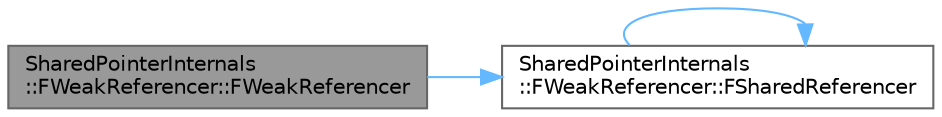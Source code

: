 digraph "SharedPointerInternals::FWeakReferencer::FWeakReferencer"
{
 // INTERACTIVE_SVG=YES
 // LATEX_PDF_SIZE
  bgcolor="transparent";
  edge [fontname=Helvetica,fontsize=10,labelfontname=Helvetica,labelfontsize=10];
  node [fontname=Helvetica,fontsize=10,shape=box,height=0.2,width=0.4];
  rankdir="LR";
  Node1 [id="Node000001",label="SharedPointerInternals\l::FWeakReferencer::FWeakReferencer",height=0.2,width=0.4,color="gray40", fillcolor="grey60", style="filled", fontcolor="black",tooltip="Construct a weak referencer object from a shared referencer object."];
  Node1 -> Node2 [id="edge1_Node000001_Node000002",color="steelblue1",style="solid",tooltip=" "];
  Node2 [id="Node000002",label="SharedPointerInternals\l::FWeakReferencer::FSharedReferencer",height=0.2,width=0.4,color="grey40", fillcolor="white", style="filled",URL="$de/dbb/classSharedPointerInternals_1_1FWeakReferencer.html#ae651e45c278cb771467b9760b097d617",tooltip="Expose access to ReferenceController to FSharedReferencer."];
  Node2 -> Node2 [id="edge2_Node000002_Node000002",color="steelblue1",style="solid",tooltip=" "];
}
